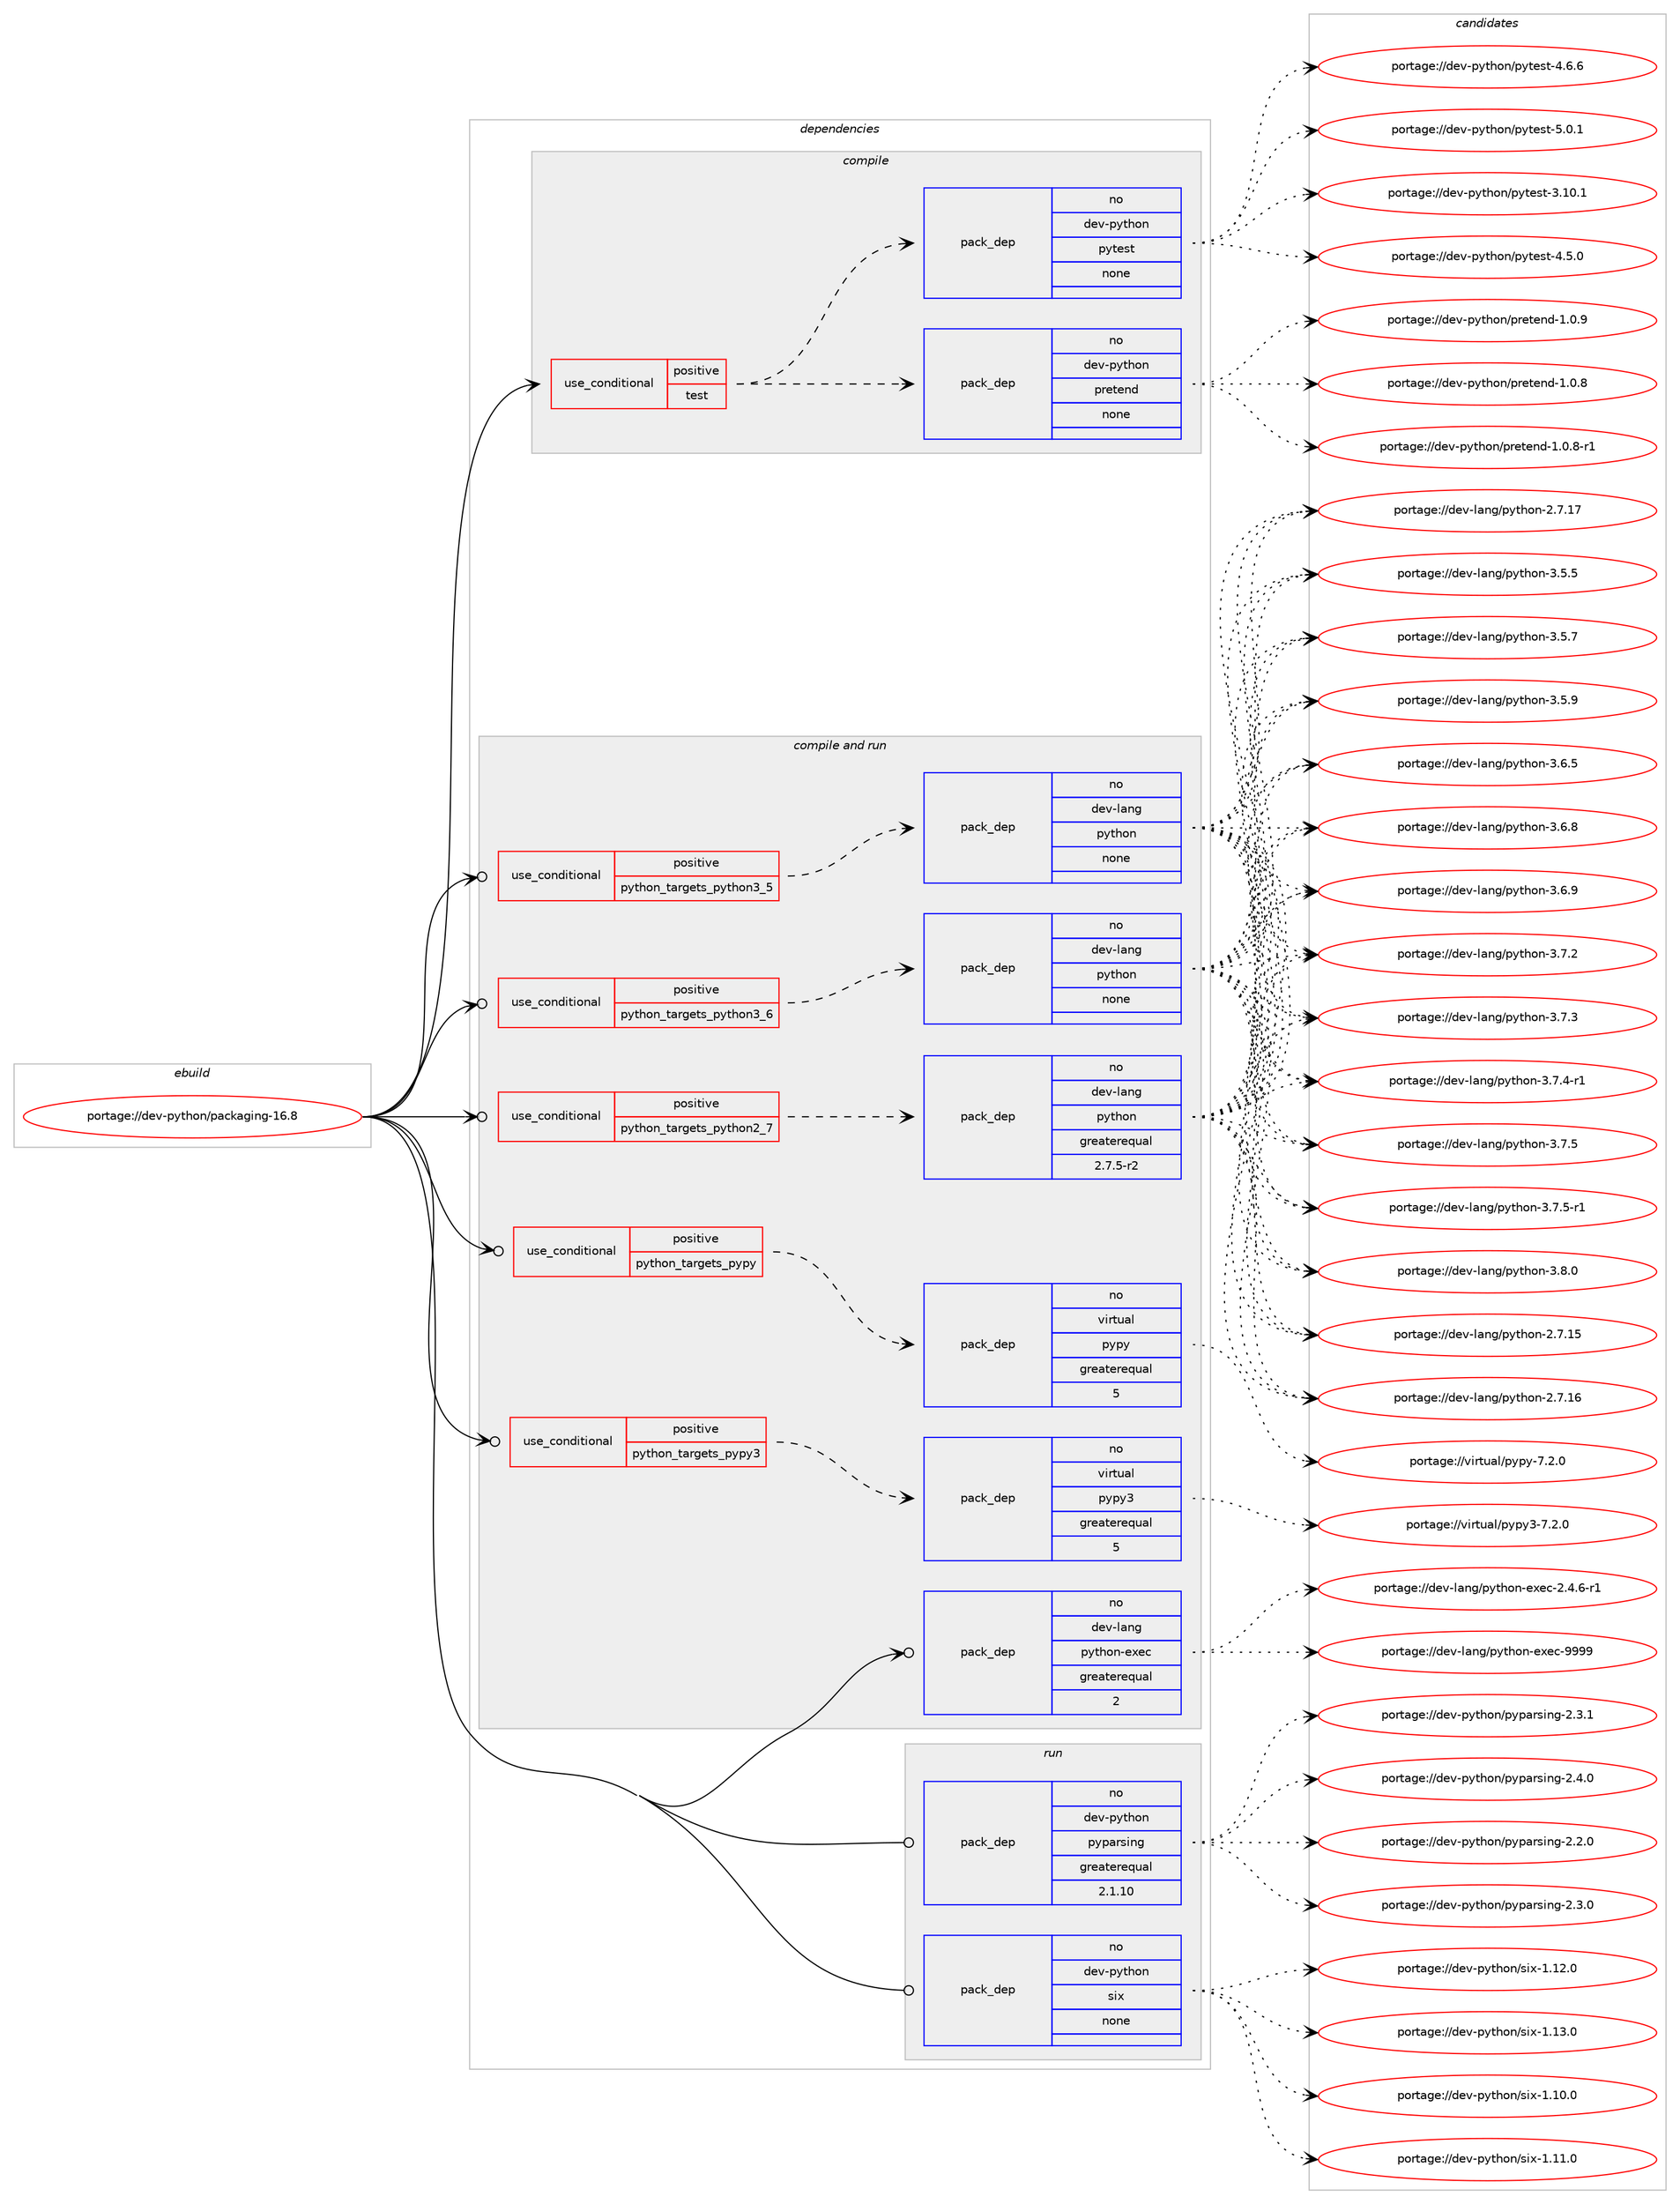 digraph prolog {

# *************
# Graph options
# *************

newrank=true;
concentrate=true;
compound=true;
graph [rankdir=LR,fontname=Helvetica,fontsize=10,ranksep=1.5];#, ranksep=2.5, nodesep=0.2];
edge  [arrowhead=vee];
node  [fontname=Helvetica,fontsize=10];

# **********
# The ebuild
# **********

subgraph cluster_leftcol {
color=gray;
rank=same;
label=<<i>ebuild</i>>;
id [label="portage://dev-python/packaging-16.8", color=red, width=4, href="../dev-python/packaging-16.8.svg"];
}

# ****************
# The dependencies
# ****************

subgraph cluster_midcol {
color=gray;
label=<<i>dependencies</i>>;
subgraph cluster_compile {
fillcolor="#eeeeee";
style=filled;
label=<<i>compile</i>>;
subgraph cond33240 {
dependency154987 [label=<<TABLE BORDER="0" CELLBORDER="1" CELLSPACING="0" CELLPADDING="4"><TR><TD ROWSPAN="3" CELLPADDING="10">use_conditional</TD></TR><TR><TD>positive</TD></TR><TR><TD>test</TD></TR></TABLE>>, shape=none, color=red];
subgraph pack118412 {
dependency154988 [label=<<TABLE BORDER="0" CELLBORDER="1" CELLSPACING="0" CELLPADDING="4" WIDTH="220"><TR><TD ROWSPAN="6" CELLPADDING="30">pack_dep</TD></TR><TR><TD WIDTH="110">no</TD></TR><TR><TD>dev-python</TD></TR><TR><TD>pretend</TD></TR><TR><TD>none</TD></TR><TR><TD></TD></TR></TABLE>>, shape=none, color=blue];
}
dependency154987:e -> dependency154988:w [weight=20,style="dashed",arrowhead="vee"];
subgraph pack118413 {
dependency154989 [label=<<TABLE BORDER="0" CELLBORDER="1" CELLSPACING="0" CELLPADDING="4" WIDTH="220"><TR><TD ROWSPAN="6" CELLPADDING="30">pack_dep</TD></TR><TR><TD WIDTH="110">no</TD></TR><TR><TD>dev-python</TD></TR><TR><TD>pytest</TD></TR><TR><TD>none</TD></TR><TR><TD></TD></TR></TABLE>>, shape=none, color=blue];
}
dependency154987:e -> dependency154989:w [weight=20,style="dashed",arrowhead="vee"];
}
id:e -> dependency154987:w [weight=20,style="solid",arrowhead="vee"];
}
subgraph cluster_compileandrun {
fillcolor="#eeeeee";
style=filled;
label=<<i>compile and run</i>>;
subgraph cond33241 {
dependency154990 [label=<<TABLE BORDER="0" CELLBORDER="1" CELLSPACING="0" CELLPADDING="4"><TR><TD ROWSPAN="3" CELLPADDING="10">use_conditional</TD></TR><TR><TD>positive</TD></TR><TR><TD>python_targets_pypy</TD></TR></TABLE>>, shape=none, color=red];
subgraph pack118414 {
dependency154991 [label=<<TABLE BORDER="0" CELLBORDER="1" CELLSPACING="0" CELLPADDING="4" WIDTH="220"><TR><TD ROWSPAN="6" CELLPADDING="30">pack_dep</TD></TR><TR><TD WIDTH="110">no</TD></TR><TR><TD>virtual</TD></TR><TR><TD>pypy</TD></TR><TR><TD>greaterequal</TD></TR><TR><TD>5</TD></TR></TABLE>>, shape=none, color=blue];
}
dependency154990:e -> dependency154991:w [weight=20,style="dashed",arrowhead="vee"];
}
id:e -> dependency154990:w [weight=20,style="solid",arrowhead="odotvee"];
subgraph cond33242 {
dependency154992 [label=<<TABLE BORDER="0" CELLBORDER="1" CELLSPACING="0" CELLPADDING="4"><TR><TD ROWSPAN="3" CELLPADDING="10">use_conditional</TD></TR><TR><TD>positive</TD></TR><TR><TD>python_targets_pypy3</TD></TR></TABLE>>, shape=none, color=red];
subgraph pack118415 {
dependency154993 [label=<<TABLE BORDER="0" CELLBORDER="1" CELLSPACING="0" CELLPADDING="4" WIDTH="220"><TR><TD ROWSPAN="6" CELLPADDING="30">pack_dep</TD></TR><TR><TD WIDTH="110">no</TD></TR><TR><TD>virtual</TD></TR><TR><TD>pypy3</TD></TR><TR><TD>greaterequal</TD></TR><TR><TD>5</TD></TR></TABLE>>, shape=none, color=blue];
}
dependency154992:e -> dependency154993:w [weight=20,style="dashed",arrowhead="vee"];
}
id:e -> dependency154992:w [weight=20,style="solid",arrowhead="odotvee"];
subgraph cond33243 {
dependency154994 [label=<<TABLE BORDER="0" CELLBORDER="1" CELLSPACING="0" CELLPADDING="4"><TR><TD ROWSPAN="3" CELLPADDING="10">use_conditional</TD></TR><TR><TD>positive</TD></TR><TR><TD>python_targets_python2_7</TD></TR></TABLE>>, shape=none, color=red];
subgraph pack118416 {
dependency154995 [label=<<TABLE BORDER="0" CELLBORDER="1" CELLSPACING="0" CELLPADDING="4" WIDTH="220"><TR><TD ROWSPAN="6" CELLPADDING="30">pack_dep</TD></TR><TR><TD WIDTH="110">no</TD></TR><TR><TD>dev-lang</TD></TR><TR><TD>python</TD></TR><TR><TD>greaterequal</TD></TR><TR><TD>2.7.5-r2</TD></TR></TABLE>>, shape=none, color=blue];
}
dependency154994:e -> dependency154995:w [weight=20,style="dashed",arrowhead="vee"];
}
id:e -> dependency154994:w [weight=20,style="solid",arrowhead="odotvee"];
subgraph cond33244 {
dependency154996 [label=<<TABLE BORDER="0" CELLBORDER="1" CELLSPACING="0" CELLPADDING="4"><TR><TD ROWSPAN="3" CELLPADDING="10">use_conditional</TD></TR><TR><TD>positive</TD></TR><TR><TD>python_targets_python3_5</TD></TR></TABLE>>, shape=none, color=red];
subgraph pack118417 {
dependency154997 [label=<<TABLE BORDER="0" CELLBORDER="1" CELLSPACING="0" CELLPADDING="4" WIDTH="220"><TR><TD ROWSPAN="6" CELLPADDING="30">pack_dep</TD></TR><TR><TD WIDTH="110">no</TD></TR><TR><TD>dev-lang</TD></TR><TR><TD>python</TD></TR><TR><TD>none</TD></TR><TR><TD></TD></TR></TABLE>>, shape=none, color=blue];
}
dependency154996:e -> dependency154997:w [weight=20,style="dashed",arrowhead="vee"];
}
id:e -> dependency154996:w [weight=20,style="solid",arrowhead="odotvee"];
subgraph cond33245 {
dependency154998 [label=<<TABLE BORDER="0" CELLBORDER="1" CELLSPACING="0" CELLPADDING="4"><TR><TD ROWSPAN="3" CELLPADDING="10">use_conditional</TD></TR><TR><TD>positive</TD></TR><TR><TD>python_targets_python3_6</TD></TR></TABLE>>, shape=none, color=red];
subgraph pack118418 {
dependency154999 [label=<<TABLE BORDER="0" CELLBORDER="1" CELLSPACING="0" CELLPADDING="4" WIDTH="220"><TR><TD ROWSPAN="6" CELLPADDING="30">pack_dep</TD></TR><TR><TD WIDTH="110">no</TD></TR><TR><TD>dev-lang</TD></TR><TR><TD>python</TD></TR><TR><TD>none</TD></TR><TR><TD></TD></TR></TABLE>>, shape=none, color=blue];
}
dependency154998:e -> dependency154999:w [weight=20,style="dashed",arrowhead="vee"];
}
id:e -> dependency154998:w [weight=20,style="solid",arrowhead="odotvee"];
subgraph pack118419 {
dependency155000 [label=<<TABLE BORDER="0" CELLBORDER="1" CELLSPACING="0" CELLPADDING="4" WIDTH="220"><TR><TD ROWSPAN="6" CELLPADDING="30">pack_dep</TD></TR><TR><TD WIDTH="110">no</TD></TR><TR><TD>dev-lang</TD></TR><TR><TD>python-exec</TD></TR><TR><TD>greaterequal</TD></TR><TR><TD>2</TD></TR></TABLE>>, shape=none, color=blue];
}
id:e -> dependency155000:w [weight=20,style="solid",arrowhead="odotvee"];
}
subgraph cluster_run {
fillcolor="#eeeeee";
style=filled;
label=<<i>run</i>>;
subgraph pack118420 {
dependency155001 [label=<<TABLE BORDER="0" CELLBORDER="1" CELLSPACING="0" CELLPADDING="4" WIDTH="220"><TR><TD ROWSPAN="6" CELLPADDING="30">pack_dep</TD></TR><TR><TD WIDTH="110">no</TD></TR><TR><TD>dev-python</TD></TR><TR><TD>pyparsing</TD></TR><TR><TD>greaterequal</TD></TR><TR><TD>2.1.10</TD></TR></TABLE>>, shape=none, color=blue];
}
id:e -> dependency155001:w [weight=20,style="solid",arrowhead="odot"];
subgraph pack118421 {
dependency155002 [label=<<TABLE BORDER="0" CELLBORDER="1" CELLSPACING="0" CELLPADDING="4" WIDTH="220"><TR><TD ROWSPAN="6" CELLPADDING="30">pack_dep</TD></TR><TR><TD WIDTH="110">no</TD></TR><TR><TD>dev-python</TD></TR><TR><TD>six</TD></TR><TR><TD>none</TD></TR><TR><TD></TD></TR></TABLE>>, shape=none, color=blue];
}
id:e -> dependency155002:w [weight=20,style="solid",arrowhead="odot"];
}
}

# **************
# The candidates
# **************

subgraph cluster_choices {
rank=same;
color=gray;
label=<<i>candidates</i>>;

subgraph choice118412 {
color=black;
nodesep=1;
choiceportage1001011184511212111610411111047112114101116101110100454946484656 [label="portage://dev-python/pretend-1.0.8", color=red, width=4,href="../dev-python/pretend-1.0.8.svg"];
choiceportage10010111845112121116104111110471121141011161011101004549464846564511449 [label="portage://dev-python/pretend-1.0.8-r1", color=red, width=4,href="../dev-python/pretend-1.0.8-r1.svg"];
choiceportage1001011184511212111610411111047112114101116101110100454946484657 [label="portage://dev-python/pretend-1.0.9", color=red, width=4,href="../dev-python/pretend-1.0.9.svg"];
dependency154988:e -> choiceportage1001011184511212111610411111047112114101116101110100454946484656:w [style=dotted,weight="100"];
dependency154988:e -> choiceportage10010111845112121116104111110471121141011161011101004549464846564511449:w [style=dotted,weight="100"];
dependency154988:e -> choiceportage1001011184511212111610411111047112114101116101110100454946484657:w [style=dotted,weight="100"];
}
subgraph choice118413 {
color=black;
nodesep=1;
choiceportage100101118451121211161041111104711212111610111511645514649484649 [label="portage://dev-python/pytest-3.10.1", color=red, width=4,href="../dev-python/pytest-3.10.1.svg"];
choiceportage1001011184511212111610411111047112121116101115116455246534648 [label="portage://dev-python/pytest-4.5.0", color=red, width=4,href="../dev-python/pytest-4.5.0.svg"];
choiceportage1001011184511212111610411111047112121116101115116455246544654 [label="portage://dev-python/pytest-4.6.6", color=red, width=4,href="../dev-python/pytest-4.6.6.svg"];
choiceportage1001011184511212111610411111047112121116101115116455346484649 [label="portage://dev-python/pytest-5.0.1", color=red, width=4,href="../dev-python/pytest-5.0.1.svg"];
dependency154989:e -> choiceportage100101118451121211161041111104711212111610111511645514649484649:w [style=dotted,weight="100"];
dependency154989:e -> choiceportage1001011184511212111610411111047112121116101115116455246534648:w [style=dotted,weight="100"];
dependency154989:e -> choiceportage1001011184511212111610411111047112121116101115116455246544654:w [style=dotted,weight="100"];
dependency154989:e -> choiceportage1001011184511212111610411111047112121116101115116455346484649:w [style=dotted,weight="100"];
}
subgraph choice118414 {
color=black;
nodesep=1;
choiceportage1181051141161179710847112121112121455546504648 [label="portage://virtual/pypy-7.2.0", color=red, width=4,href="../virtual/pypy-7.2.0.svg"];
dependency154991:e -> choiceportage1181051141161179710847112121112121455546504648:w [style=dotted,weight="100"];
}
subgraph choice118415 {
color=black;
nodesep=1;
choiceportage118105114116117971084711212111212151455546504648 [label="portage://virtual/pypy3-7.2.0", color=red, width=4,href="../virtual/pypy3-7.2.0.svg"];
dependency154993:e -> choiceportage118105114116117971084711212111212151455546504648:w [style=dotted,weight="100"];
}
subgraph choice118416 {
color=black;
nodesep=1;
choiceportage10010111845108971101034711212111610411111045504655464953 [label="portage://dev-lang/python-2.7.15", color=red, width=4,href="../dev-lang/python-2.7.15.svg"];
choiceportage10010111845108971101034711212111610411111045504655464954 [label="portage://dev-lang/python-2.7.16", color=red, width=4,href="../dev-lang/python-2.7.16.svg"];
choiceportage10010111845108971101034711212111610411111045504655464955 [label="portage://dev-lang/python-2.7.17", color=red, width=4,href="../dev-lang/python-2.7.17.svg"];
choiceportage100101118451089711010347112121116104111110455146534653 [label="portage://dev-lang/python-3.5.5", color=red, width=4,href="../dev-lang/python-3.5.5.svg"];
choiceportage100101118451089711010347112121116104111110455146534655 [label="portage://dev-lang/python-3.5.7", color=red, width=4,href="../dev-lang/python-3.5.7.svg"];
choiceportage100101118451089711010347112121116104111110455146534657 [label="portage://dev-lang/python-3.5.9", color=red, width=4,href="../dev-lang/python-3.5.9.svg"];
choiceportage100101118451089711010347112121116104111110455146544653 [label="portage://dev-lang/python-3.6.5", color=red, width=4,href="../dev-lang/python-3.6.5.svg"];
choiceportage100101118451089711010347112121116104111110455146544656 [label="portage://dev-lang/python-3.6.8", color=red, width=4,href="../dev-lang/python-3.6.8.svg"];
choiceportage100101118451089711010347112121116104111110455146544657 [label="portage://dev-lang/python-3.6.9", color=red, width=4,href="../dev-lang/python-3.6.9.svg"];
choiceportage100101118451089711010347112121116104111110455146554650 [label="portage://dev-lang/python-3.7.2", color=red, width=4,href="../dev-lang/python-3.7.2.svg"];
choiceportage100101118451089711010347112121116104111110455146554651 [label="portage://dev-lang/python-3.7.3", color=red, width=4,href="../dev-lang/python-3.7.3.svg"];
choiceportage1001011184510897110103471121211161041111104551465546524511449 [label="portage://dev-lang/python-3.7.4-r1", color=red, width=4,href="../dev-lang/python-3.7.4-r1.svg"];
choiceportage100101118451089711010347112121116104111110455146554653 [label="portage://dev-lang/python-3.7.5", color=red, width=4,href="../dev-lang/python-3.7.5.svg"];
choiceportage1001011184510897110103471121211161041111104551465546534511449 [label="portage://dev-lang/python-3.7.5-r1", color=red, width=4,href="../dev-lang/python-3.7.5-r1.svg"];
choiceportage100101118451089711010347112121116104111110455146564648 [label="portage://dev-lang/python-3.8.0", color=red, width=4,href="../dev-lang/python-3.8.0.svg"];
dependency154995:e -> choiceportage10010111845108971101034711212111610411111045504655464953:w [style=dotted,weight="100"];
dependency154995:e -> choiceportage10010111845108971101034711212111610411111045504655464954:w [style=dotted,weight="100"];
dependency154995:e -> choiceportage10010111845108971101034711212111610411111045504655464955:w [style=dotted,weight="100"];
dependency154995:e -> choiceportage100101118451089711010347112121116104111110455146534653:w [style=dotted,weight="100"];
dependency154995:e -> choiceportage100101118451089711010347112121116104111110455146534655:w [style=dotted,weight="100"];
dependency154995:e -> choiceportage100101118451089711010347112121116104111110455146534657:w [style=dotted,weight="100"];
dependency154995:e -> choiceportage100101118451089711010347112121116104111110455146544653:w [style=dotted,weight="100"];
dependency154995:e -> choiceportage100101118451089711010347112121116104111110455146544656:w [style=dotted,weight="100"];
dependency154995:e -> choiceportage100101118451089711010347112121116104111110455146544657:w [style=dotted,weight="100"];
dependency154995:e -> choiceportage100101118451089711010347112121116104111110455146554650:w [style=dotted,weight="100"];
dependency154995:e -> choiceportage100101118451089711010347112121116104111110455146554651:w [style=dotted,weight="100"];
dependency154995:e -> choiceportage1001011184510897110103471121211161041111104551465546524511449:w [style=dotted,weight="100"];
dependency154995:e -> choiceportage100101118451089711010347112121116104111110455146554653:w [style=dotted,weight="100"];
dependency154995:e -> choiceportage1001011184510897110103471121211161041111104551465546534511449:w [style=dotted,weight="100"];
dependency154995:e -> choiceportage100101118451089711010347112121116104111110455146564648:w [style=dotted,weight="100"];
}
subgraph choice118417 {
color=black;
nodesep=1;
choiceportage10010111845108971101034711212111610411111045504655464953 [label="portage://dev-lang/python-2.7.15", color=red, width=4,href="../dev-lang/python-2.7.15.svg"];
choiceportage10010111845108971101034711212111610411111045504655464954 [label="portage://dev-lang/python-2.7.16", color=red, width=4,href="../dev-lang/python-2.7.16.svg"];
choiceportage10010111845108971101034711212111610411111045504655464955 [label="portage://dev-lang/python-2.7.17", color=red, width=4,href="../dev-lang/python-2.7.17.svg"];
choiceportage100101118451089711010347112121116104111110455146534653 [label="portage://dev-lang/python-3.5.5", color=red, width=4,href="../dev-lang/python-3.5.5.svg"];
choiceportage100101118451089711010347112121116104111110455146534655 [label="portage://dev-lang/python-3.5.7", color=red, width=4,href="../dev-lang/python-3.5.7.svg"];
choiceportage100101118451089711010347112121116104111110455146534657 [label="portage://dev-lang/python-3.5.9", color=red, width=4,href="../dev-lang/python-3.5.9.svg"];
choiceportage100101118451089711010347112121116104111110455146544653 [label="portage://dev-lang/python-3.6.5", color=red, width=4,href="../dev-lang/python-3.6.5.svg"];
choiceportage100101118451089711010347112121116104111110455146544656 [label="portage://dev-lang/python-3.6.8", color=red, width=4,href="../dev-lang/python-3.6.8.svg"];
choiceportage100101118451089711010347112121116104111110455146544657 [label="portage://dev-lang/python-3.6.9", color=red, width=4,href="../dev-lang/python-3.6.9.svg"];
choiceportage100101118451089711010347112121116104111110455146554650 [label="portage://dev-lang/python-3.7.2", color=red, width=4,href="../dev-lang/python-3.7.2.svg"];
choiceportage100101118451089711010347112121116104111110455146554651 [label="portage://dev-lang/python-3.7.3", color=red, width=4,href="../dev-lang/python-3.7.3.svg"];
choiceportage1001011184510897110103471121211161041111104551465546524511449 [label="portage://dev-lang/python-3.7.4-r1", color=red, width=4,href="../dev-lang/python-3.7.4-r1.svg"];
choiceportage100101118451089711010347112121116104111110455146554653 [label="portage://dev-lang/python-3.7.5", color=red, width=4,href="../dev-lang/python-3.7.5.svg"];
choiceportage1001011184510897110103471121211161041111104551465546534511449 [label="portage://dev-lang/python-3.7.5-r1", color=red, width=4,href="../dev-lang/python-3.7.5-r1.svg"];
choiceportage100101118451089711010347112121116104111110455146564648 [label="portage://dev-lang/python-3.8.0", color=red, width=4,href="../dev-lang/python-3.8.0.svg"];
dependency154997:e -> choiceportage10010111845108971101034711212111610411111045504655464953:w [style=dotted,weight="100"];
dependency154997:e -> choiceportage10010111845108971101034711212111610411111045504655464954:w [style=dotted,weight="100"];
dependency154997:e -> choiceportage10010111845108971101034711212111610411111045504655464955:w [style=dotted,weight="100"];
dependency154997:e -> choiceportage100101118451089711010347112121116104111110455146534653:w [style=dotted,weight="100"];
dependency154997:e -> choiceportage100101118451089711010347112121116104111110455146534655:w [style=dotted,weight="100"];
dependency154997:e -> choiceportage100101118451089711010347112121116104111110455146534657:w [style=dotted,weight="100"];
dependency154997:e -> choiceportage100101118451089711010347112121116104111110455146544653:w [style=dotted,weight="100"];
dependency154997:e -> choiceportage100101118451089711010347112121116104111110455146544656:w [style=dotted,weight="100"];
dependency154997:e -> choiceportage100101118451089711010347112121116104111110455146544657:w [style=dotted,weight="100"];
dependency154997:e -> choiceportage100101118451089711010347112121116104111110455146554650:w [style=dotted,weight="100"];
dependency154997:e -> choiceportage100101118451089711010347112121116104111110455146554651:w [style=dotted,weight="100"];
dependency154997:e -> choiceportage1001011184510897110103471121211161041111104551465546524511449:w [style=dotted,weight="100"];
dependency154997:e -> choiceportage100101118451089711010347112121116104111110455146554653:w [style=dotted,weight="100"];
dependency154997:e -> choiceportage1001011184510897110103471121211161041111104551465546534511449:w [style=dotted,weight="100"];
dependency154997:e -> choiceportage100101118451089711010347112121116104111110455146564648:w [style=dotted,weight="100"];
}
subgraph choice118418 {
color=black;
nodesep=1;
choiceportage10010111845108971101034711212111610411111045504655464953 [label="portage://dev-lang/python-2.7.15", color=red, width=4,href="../dev-lang/python-2.7.15.svg"];
choiceportage10010111845108971101034711212111610411111045504655464954 [label="portage://dev-lang/python-2.7.16", color=red, width=4,href="../dev-lang/python-2.7.16.svg"];
choiceportage10010111845108971101034711212111610411111045504655464955 [label="portage://dev-lang/python-2.7.17", color=red, width=4,href="../dev-lang/python-2.7.17.svg"];
choiceportage100101118451089711010347112121116104111110455146534653 [label="portage://dev-lang/python-3.5.5", color=red, width=4,href="../dev-lang/python-3.5.5.svg"];
choiceportage100101118451089711010347112121116104111110455146534655 [label="portage://dev-lang/python-3.5.7", color=red, width=4,href="../dev-lang/python-3.5.7.svg"];
choiceportage100101118451089711010347112121116104111110455146534657 [label="portage://dev-lang/python-3.5.9", color=red, width=4,href="../dev-lang/python-3.5.9.svg"];
choiceportage100101118451089711010347112121116104111110455146544653 [label="portage://dev-lang/python-3.6.5", color=red, width=4,href="../dev-lang/python-3.6.5.svg"];
choiceportage100101118451089711010347112121116104111110455146544656 [label="portage://dev-lang/python-3.6.8", color=red, width=4,href="../dev-lang/python-3.6.8.svg"];
choiceportage100101118451089711010347112121116104111110455146544657 [label="portage://dev-lang/python-3.6.9", color=red, width=4,href="../dev-lang/python-3.6.9.svg"];
choiceportage100101118451089711010347112121116104111110455146554650 [label="portage://dev-lang/python-3.7.2", color=red, width=4,href="../dev-lang/python-3.7.2.svg"];
choiceportage100101118451089711010347112121116104111110455146554651 [label="portage://dev-lang/python-3.7.3", color=red, width=4,href="../dev-lang/python-3.7.3.svg"];
choiceportage1001011184510897110103471121211161041111104551465546524511449 [label="portage://dev-lang/python-3.7.4-r1", color=red, width=4,href="../dev-lang/python-3.7.4-r1.svg"];
choiceportage100101118451089711010347112121116104111110455146554653 [label="portage://dev-lang/python-3.7.5", color=red, width=4,href="../dev-lang/python-3.7.5.svg"];
choiceportage1001011184510897110103471121211161041111104551465546534511449 [label="portage://dev-lang/python-3.7.5-r1", color=red, width=4,href="../dev-lang/python-3.7.5-r1.svg"];
choiceportage100101118451089711010347112121116104111110455146564648 [label="portage://dev-lang/python-3.8.0", color=red, width=4,href="../dev-lang/python-3.8.0.svg"];
dependency154999:e -> choiceportage10010111845108971101034711212111610411111045504655464953:w [style=dotted,weight="100"];
dependency154999:e -> choiceportage10010111845108971101034711212111610411111045504655464954:w [style=dotted,weight="100"];
dependency154999:e -> choiceportage10010111845108971101034711212111610411111045504655464955:w [style=dotted,weight="100"];
dependency154999:e -> choiceportage100101118451089711010347112121116104111110455146534653:w [style=dotted,weight="100"];
dependency154999:e -> choiceportage100101118451089711010347112121116104111110455146534655:w [style=dotted,weight="100"];
dependency154999:e -> choiceportage100101118451089711010347112121116104111110455146534657:w [style=dotted,weight="100"];
dependency154999:e -> choiceportage100101118451089711010347112121116104111110455146544653:w [style=dotted,weight="100"];
dependency154999:e -> choiceportage100101118451089711010347112121116104111110455146544656:w [style=dotted,weight="100"];
dependency154999:e -> choiceportage100101118451089711010347112121116104111110455146544657:w [style=dotted,weight="100"];
dependency154999:e -> choiceportage100101118451089711010347112121116104111110455146554650:w [style=dotted,weight="100"];
dependency154999:e -> choiceportage100101118451089711010347112121116104111110455146554651:w [style=dotted,weight="100"];
dependency154999:e -> choiceportage1001011184510897110103471121211161041111104551465546524511449:w [style=dotted,weight="100"];
dependency154999:e -> choiceportage100101118451089711010347112121116104111110455146554653:w [style=dotted,weight="100"];
dependency154999:e -> choiceportage1001011184510897110103471121211161041111104551465546534511449:w [style=dotted,weight="100"];
dependency154999:e -> choiceportage100101118451089711010347112121116104111110455146564648:w [style=dotted,weight="100"];
}
subgraph choice118419 {
color=black;
nodesep=1;
choiceportage10010111845108971101034711212111610411111045101120101994550465246544511449 [label="portage://dev-lang/python-exec-2.4.6-r1", color=red, width=4,href="../dev-lang/python-exec-2.4.6-r1.svg"];
choiceportage10010111845108971101034711212111610411111045101120101994557575757 [label="portage://dev-lang/python-exec-9999", color=red, width=4,href="../dev-lang/python-exec-9999.svg"];
dependency155000:e -> choiceportage10010111845108971101034711212111610411111045101120101994550465246544511449:w [style=dotted,weight="100"];
dependency155000:e -> choiceportage10010111845108971101034711212111610411111045101120101994557575757:w [style=dotted,weight="100"];
}
subgraph choice118420 {
color=black;
nodesep=1;
choiceportage100101118451121211161041111104711212111297114115105110103455046504648 [label="portage://dev-python/pyparsing-2.2.0", color=red, width=4,href="../dev-python/pyparsing-2.2.0.svg"];
choiceportage100101118451121211161041111104711212111297114115105110103455046514648 [label="portage://dev-python/pyparsing-2.3.0", color=red, width=4,href="../dev-python/pyparsing-2.3.0.svg"];
choiceportage100101118451121211161041111104711212111297114115105110103455046514649 [label="portage://dev-python/pyparsing-2.3.1", color=red, width=4,href="../dev-python/pyparsing-2.3.1.svg"];
choiceportage100101118451121211161041111104711212111297114115105110103455046524648 [label="portage://dev-python/pyparsing-2.4.0", color=red, width=4,href="../dev-python/pyparsing-2.4.0.svg"];
dependency155001:e -> choiceportage100101118451121211161041111104711212111297114115105110103455046504648:w [style=dotted,weight="100"];
dependency155001:e -> choiceportage100101118451121211161041111104711212111297114115105110103455046514648:w [style=dotted,weight="100"];
dependency155001:e -> choiceportage100101118451121211161041111104711212111297114115105110103455046514649:w [style=dotted,weight="100"];
dependency155001:e -> choiceportage100101118451121211161041111104711212111297114115105110103455046524648:w [style=dotted,weight="100"];
}
subgraph choice118421 {
color=black;
nodesep=1;
choiceportage100101118451121211161041111104711510512045494649484648 [label="portage://dev-python/six-1.10.0", color=red, width=4,href="../dev-python/six-1.10.0.svg"];
choiceportage100101118451121211161041111104711510512045494649494648 [label="portage://dev-python/six-1.11.0", color=red, width=4,href="../dev-python/six-1.11.0.svg"];
choiceportage100101118451121211161041111104711510512045494649504648 [label="portage://dev-python/six-1.12.0", color=red, width=4,href="../dev-python/six-1.12.0.svg"];
choiceportage100101118451121211161041111104711510512045494649514648 [label="portage://dev-python/six-1.13.0", color=red, width=4,href="../dev-python/six-1.13.0.svg"];
dependency155002:e -> choiceportage100101118451121211161041111104711510512045494649484648:w [style=dotted,weight="100"];
dependency155002:e -> choiceportage100101118451121211161041111104711510512045494649494648:w [style=dotted,weight="100"];
dependency155002:e -> choiceportage100101118451121211161041111104711510512045494649504648:w [style=dotted,weight="100"];
dependency155002:e -> choiceportage100101118451121211161041111104711510512045494649514648:w [style=dotted,weight="100"];
}
}

}
